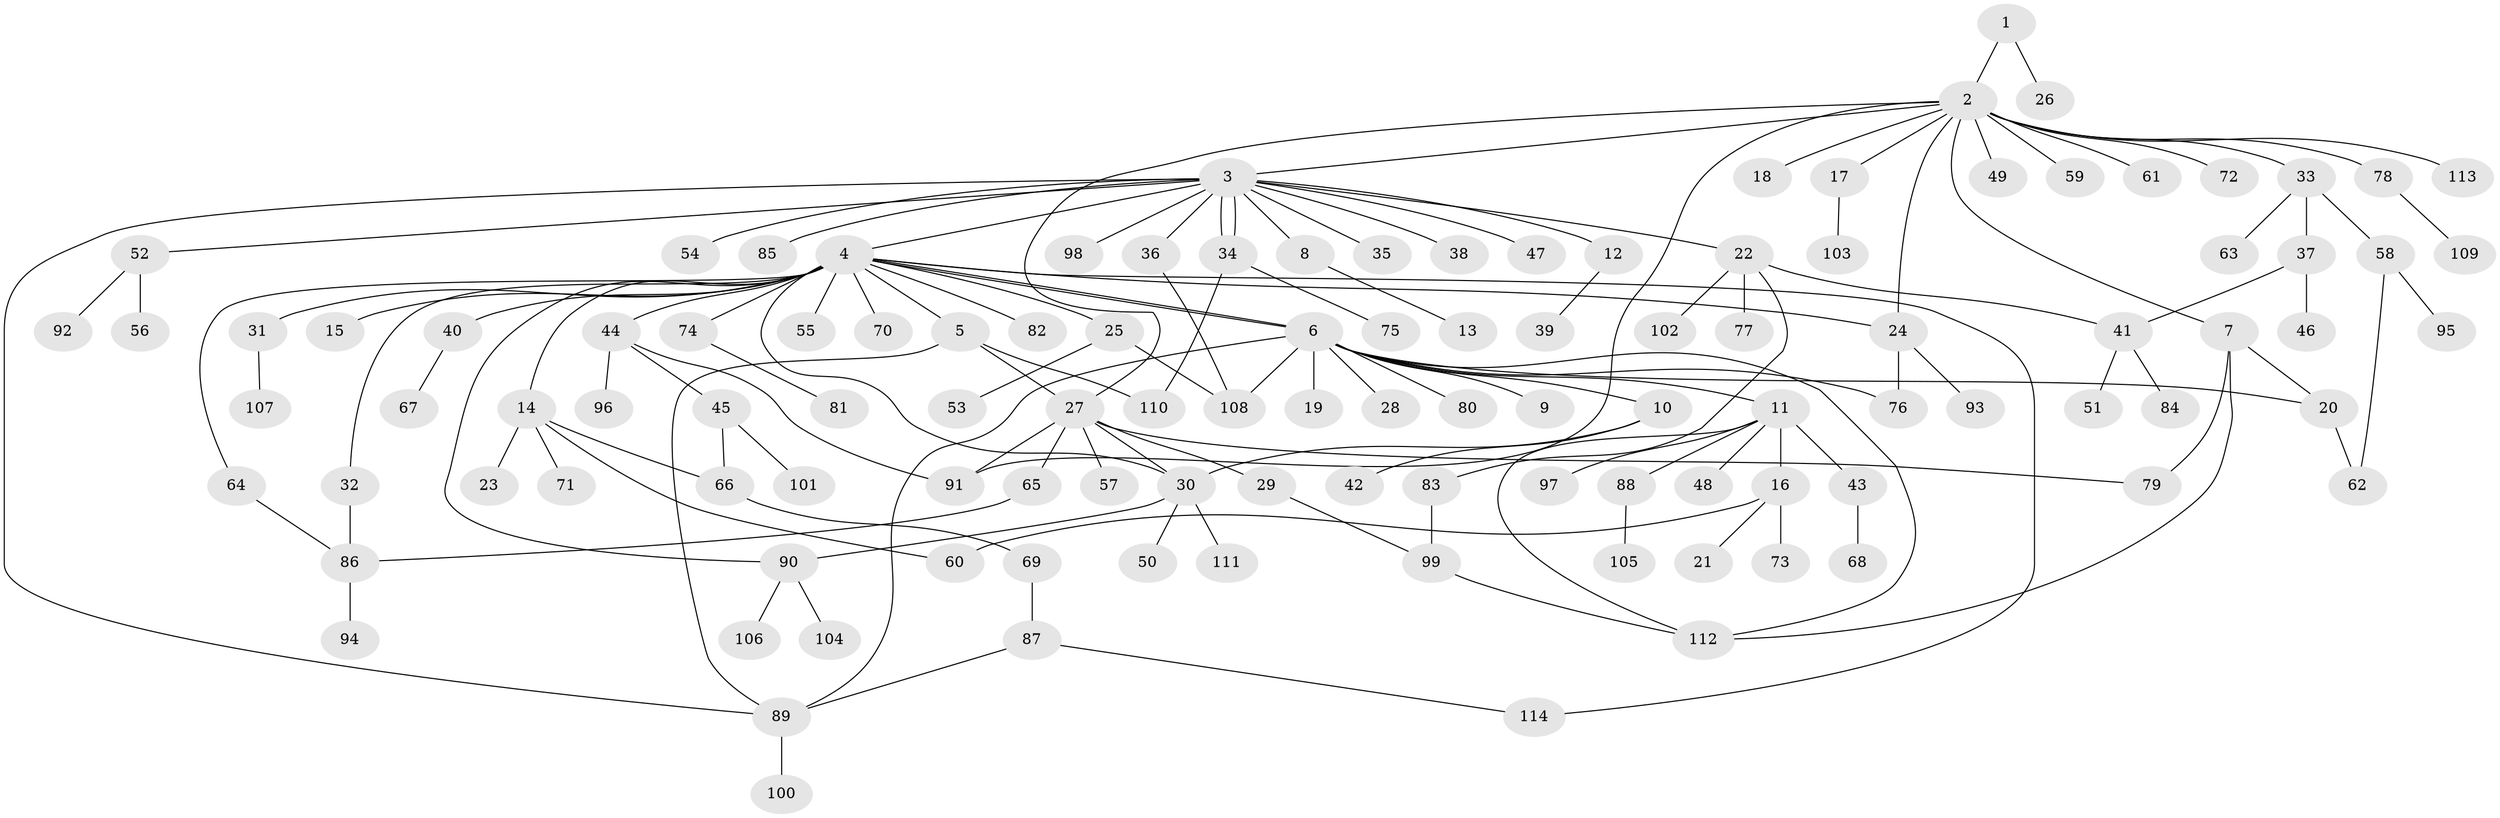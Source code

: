 // coarse degree distribution, {1: 0.5063291139240507, 17: 0.012658227848101266, 16: 0.012658227848101266, 19: 0.012658227848101266, 4: 0.0759493670886076, 13: 0.012658227848101266, 2: 0.21518987341772153, 5: 0.0379746835443038, 6: 0.012658227848101266, 3: 0.08860759493670886, 7: 0.012658227848101266}
// Generated by graph-tools (version 1.1) at 2025/18/03/04/25 18:18:21]
// undirected, 114 vertices, 142 edges
graph export_dot {
graph [start="1"]
  node [color=gray90,style=filled];
  1;
  2;
  3;
  4;
  5;
  6;
  7;
  8;
  9;
  10;
  11;
  12;
  13;
  14;
  15;
  16;
  17;
  18;
  19;
  20;
  21;
  22;
  23;
  24;
  25;
  26;
  27;
  28;
  29;
  30;
  31;
  32;
  33;
  34;
  35;
  36;
  37;
  38;
  39;
  40;
  41;
  42;
  43;
  44;
  45;
  46;
  47;
  48;
  49;
  50;
  51;
  52;
  53;
  54;
  55;
  56;
  57;
  58;
  59;
  60;
  61;
  62;
  63;
  64;
  65;
  66;
  67;
  68;
  69;
  70;
  71;
  72;
  73;
  74;
  75;
  76;
  77;
  78;
  79;
  80;
  81;
  82;
  83;
  84;
  85;
  86;
  87;
  88;
  89;
  90;
  91;
  92;
  93;
  94;
  95;
  96;
  97;
  98;
  99;
  100;
  101;
  102;
  103;
  104;
  105;
  106;
  107;
  108;
  109;
  110;
  111;
  112;
  113;
  114;
  1 -- 2;
  1 -- 26;
  2 -- 3;
  2 -- 7;
  2 -- 17;
  2 -- 18;
  2 -- 24;
  2 -- 27;
  2 -- 33;
  2 -- 49;
  2 -- 59;
  2 -- 61;
  2 -- 72;
  2 -- 78;
  2 -- 91;
  2 -- 113;
  3 -- 4;
  3 -- 8;
  3 -- 12;
  3 -- 22;
  3 -- 34;
  3 -- 34;
  3 -- 35;
  3 -- 36;
  3 -- 38;
  3 -- 47;
  3 -- 52;
  3 -- 54;
  3 -- 85;
  3 -- 89;
  3 -- 98;
  4 -- 5;
  4 -- 6;
  4 -- 6;
  4 -- 14;
  4 -- 15;
  4 -- 24;
  4 -- 25;
  4 -- 30;
  4 -- 31;
  4 -- 32;
  4 -- 40;
  4 -- 44;
  4 -- 55;
  4 -- 64;
  4 -- 70;
  4 -- 74;
  4 -- 82;
  4 -- 90;
  4 -- 114;
  5 -- 27;
  5 -- 89;
  5 -- 110;
  6 -- 9;
  6 -- 10;
  6 -- 11;
  6 -- 19;
  6 -- 20;
  6 -- 28;
  6 -- 76;
  6 -- 80;
  6 -- 89;
  6 -- 108;
  6 -- 112;
  7 -- 20;
  7 -- 79;
  7 -- 112;
  8 -- 13;
  10 -- 30;
  10 -- 42;
  11 -- 16;
  11 -- 43;
  11 -- 48;
  11 -- 88;
  11 -- 97;
  11 -- 112;
  12 -- 39;
  14 -- 23;
  14 -- 60;
  14 -- 66;
  14 -- 71;
  16 -- 21;
  16 -- 60;
  16 -- 73;
  17 -- 103;
  20 -- 62;
  22 -- 41;
  22 -- 77;
  22 -- 83;
  22 -- 102;
  24 -- 76;
  24 -- 93;
  25 -- 53;
  25 -- 108;
  27 -- 29;
  27 -- 30;
  27 -- 57;
  27 -- 65;
  27 -- 79;
  27 -- 91;
  29 -- 99;
  30 -- 50;
  30 -- 90;
  30 -- 111;
  31 -- 107;
  32 -- 86;
  33 -- 37;
  33 -- 58;
  33 -- 63;
  34 -- 75;
  34 -- 110;
  36 -- 108;
  37 -- 41;
  37 -- 46;
  40 -- 67;
  41 -- 51;
  41 -- 84;
  43 -- 68;
  44 -- 45;
  44 -- 91;
  44 -- 96;
  45 -- 66;
  45 -- 101;
  52 -- 56;
  52 -- 92;
  58 -- 62;
  58 -- 95;
  64 -- 86;
  65 -- 86;
  66 -- 69;
  69 -- 87;
  74 -- 81;
  78 -- 109;
  83 -- 99;
  86 -- 94;
  87 -- 89;
  87 -- 114;
  88 -- 105;
  89 -- 100;
  90 -- 104;
  90 -- 106;
  99 -- 112;
}
